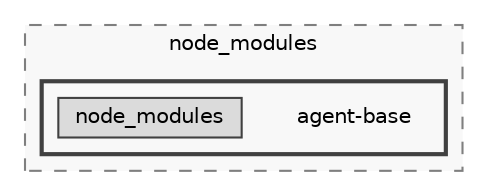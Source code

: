 digraph "backend/node_modules/agent-base"
{
 // LATEX_PDF_SIZE
  bgcolor="transparent";
  edge [fontname=Helvetica,fontsize=10,labelfontname=Helvetica,labelfontsize=10];
  node [fontname=Helvetica,fontsize=10,shape=box,height=0.2,width=0.4];
  compound=true
  subgraph clusterdir_86dbea9de526ba50b112ba867d8b4b1f {
    graph [ bgcolor="#f8f8f8", pencolor="grey50", label="node_modules", fontname=Helvetica,fontsize=10 style="filled,dashed", URL="dir_86dbea9de526ba50b112ba867d8b4b1f.html",tooltip=""]
  subgraph clusterdir_65100aa6e58d22c342aa93f9d7bfbd39 {
    graph [ bgcolor="#f8f8f8", pencolor="grey25", label="", fontname=Helvetica,fontsize=10 style="filled,bold", URL="dir_65100aa6e58d22c342aa93f9d7bfbd39.html",tooltip=""]
    dir_65100aa6e58d22c342aa93f9d7bfbd39 [shape=plaintext, label="agent-base"];
  dir_169a31f8f6acb6bb30a26a88a09cfe33 [label="node_modules", fillcolor="#dbdbdb", color="grey25", style="filled", URL="dir_169a31f8f6acb6bb30a26a88a09cfe33.html",tooltip=""];
  }
  }
}
